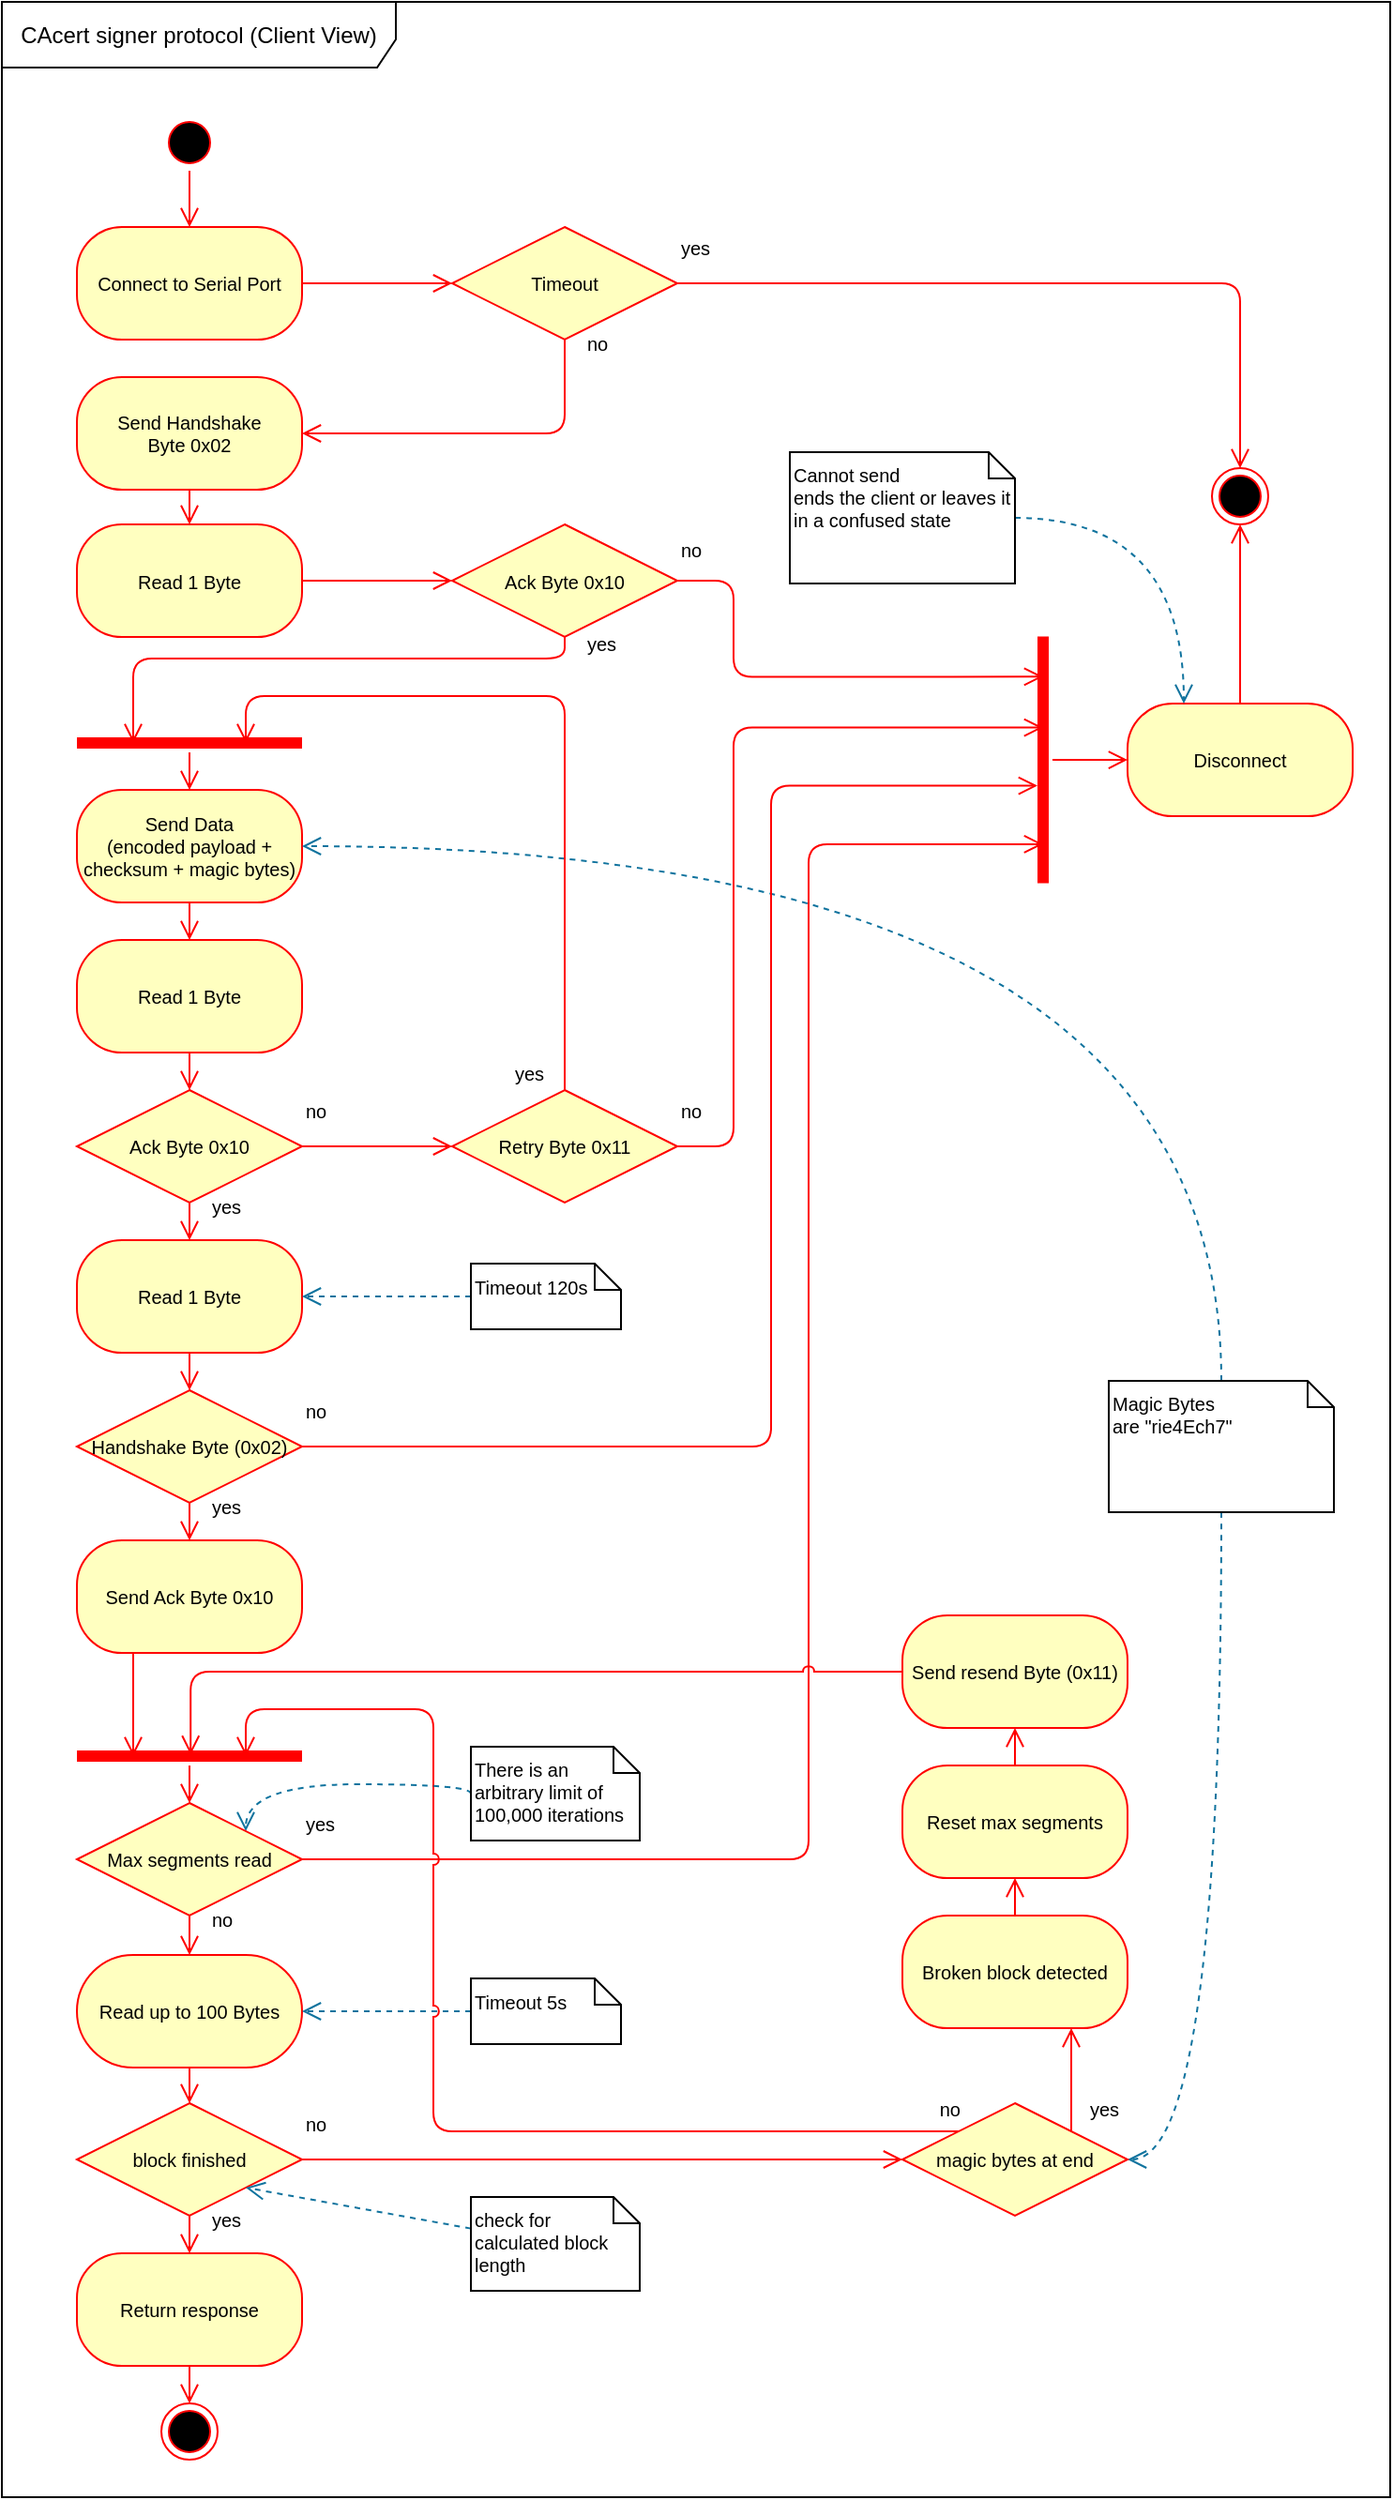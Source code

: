 <mxfile version="12.9.13" type="device" pages="2"><diagram name="Current Flow" id="58cdce13-f638-feb5-8d6f-7d28b1aa9fa0"><mxGraphModel dx="981" dy="588" grid="1" gridSize="10" guides="1" tooltips="1" connect="1" arrows="1" fold="1" page="1" pageScale="1" pageWidth="827" pageHeight="1400" background="#ffffff" math="0" shadow="0"><root><mxCell id="0"/><mxCell id="1" style="" parent="0"/><mxCell id="2a3bc250acf0617d-8" value="CAcert signer protocol (Client View)" style="shape=umlFrame;whiteSpace=wrap;html=1;rounded=1;shadow=0;comic=0;labelBackgroundColor=none;strokeWidth=1;fontFamily=Helvetica;fontSize=12;align=center;width=210;height=35;noLabel=0;fillColor=none;swimlaneFillColor=none;" parent="1" vertex="1"><mxGeometry x="40" y="40" width="740" height="1330" as="geometry"/></mxCell><object label="Diagram Elements" id="kUaXkiPn64vVeiOaqX90-1"><mxCell style="" parent="0"/></object><mxCell id="HayU0RZMYwP09rITYrXf-48" value="yes" style="edgeStyle=orthogonalEdgeStyle;html=1;align=left;verticalAlign=bottom;endArrow=open;endSize=8;strokeColor=#ff0000;shadow=0;entryX=0.842;entryY=0.5;entryDx=0;entryDy=0;entryPerimeter=0;fontFamily=Helvetica;fontSize=10;labelBorderColor=none;labelBackgroundColor=none;spacingTop=0;fontStyle=0;exitX=1;exitY=0.5;exitDx=0;exitDy=0;" edge="1" source="HayU0RZMYwP09rITYrXf-46" parent="kUaXkiPn64vVeiOaqX90-1" target="kUaXkiPn64vVeiOaqX90-56"><mxGeometry x="-0.402" y="270" relative="1" as="geometry"><mxPoint x="590" y="1550" as="targetPoint"/><Array as="points"><mxPoint x="470" y="1030"/><mxPoint x="470" y="489"/></Array><mxPoint as="offset"/></mxGeometry></mxCell><mxCell id="382b91b5511bd0f7-1" value="" style="ellipse;html=1;shape=startState;fillColor=#000000;strokeColor=#ff0000;rounded=1;shadow=0;comic=0;labelBackgroundColor=none;fontFamily=Helvetica;fontSize=10;fontColor=#000000;align=center;direction=south;labelBorderColor=none;spacingTop=0;verticalAlign=middle;" parent="kUaXkiPn64vVeiOaqX90-1" vertex="1"><mxGeometry x="125" y="100" width="30" height="30" as="geometry"/></mxCell><mxCell id="kUaXkiPn64vVeiOaqX90-35" style="edgeStyle=orthogonalEdgeStyle;rounded=1;orthogonalLoop=1;jettySize=auto;html=1;entryX=0;entryY=0.5;entryDx=0;entryDy=0;fontFamily=Helvetica;fontSize=10;align=left;strokeColor=#ff0000;labelBackgroundColor=none;endArrow=open;endSize=8;labelBorderColor=none;spacingTop=0;verticalAlign=middle;" edge="1" parent="kUaXkiPn64vVeiOaqX90-1" source="382b91b5511bd0f7-6" target="kUaXkiPn64vVeiOaqX90-32"><mxGeometry relative="1" as="geometry"><Array as="points"><mxPoint x="250" y="190"/><mxPoint x="250" y="190"/></Array></mxGeometry></mxCell><mxCell id="382b91b5511bd0f7-6" value="Connect to Serial Port" style="rounded=1;whiteSpace=wrap;html=1;arcSize=40;fillColor=#ffffc0;strokeColor=#ff0000;shadow=0;comic=0;labelBackgroundColor=none;fontFamily=Helvetica;fontSize=10;fontColor=#000000;align=center;labelBorderColor=none;spacingTop=0;verticalAlign=middle;" parent="kUaXkiPn64vVeiOaqX90-1" vertex="1"><mxGeometry x="80" y="160" width="120" height="60" as="geometry"/></mxCell><mxCell id="kUaXkiPn64vVeiOaqX90-37" style="edgeStyle=orthogonalEdgeStyle;rounded=1;orthogonalLoop=1;jettySize=auto;html=1;align=left;verticalAlign=middle;strokeColor=#ff0000;endArrow=open;endSize=8;fontFamily=Helvetica;fontSize=10;labelBorderColor=none;labelBackgroundColor=none;spacingTop=0;" edge="1" parent="kUaXkiPn64vVeiOaqX90-1" source="kUaXkiPn64vVeiOaqX90-6" target="kUaXkiPn64vVeiOaqX90-8"><mxGeometry relative="1" as="geometry"/></mxCell><mxCell id="kUaXkiPn64vVeiOaqX90-6" value="Send Handshake&lt;br style=&quot;font-size: 10px;&quot;&gt;Byte 0x02" style="rounded=1;whiteSpace=wrap;html=1;arcSize=40;fillColor=#ffffc0;strokeColor=#ff0000;shadow=0;comic=0;labelBackgroundColor=none;fontFamily=Helvetica;fontSize=10;fontColor=#000000;align=center;labelBorderColor=none;spacingTop=0;verticalAlign=middle;" vertex="1" parent="kUaXkiPn64vVeiOaqX90-1"><mxGeometry x="80" y="240" width="120" height="60" as="geometry"/></mxCell><mxCell id="kUaXkiPn64vVeiOaqX90-41" style="edgeStyle=orthogonalEdgeStyle;rounded=1;orthogonalLoop=1;jettySize=auto;html=1;align=left;verticalAlign=middle;strokeColor=#ff0000;endArrow=open;endSize=8;fontFamily=Helvetica;fontSize=10;labelBorderColor=none;labelBackgroundColor=none;spacingTop=0;" edge="1" parent="kUaXkiPn64vVeiOaqX90-1" source="kUaXkiPn64vVeiOaqX90-8" target="kUaXkiPn64vVeiOaqX90-44"><mxGeometry relative="1" as="geometry"><mxPoint x="360" y="530" as="targetPoint"/></mxGeometry></mxCell><mxCell id="kUaXkiPn64vVeiOaqX90-8" value="Read 1 Byte" style="rounded=1;whiteSpace=wrap;html=1;arcSize=40;fillColor=#ffffc0;strokeColor=#ff0000;shadow=0;comic=0;labelBackgroundColor=none;fontFamily=Helvetica;fontSize=10;fontColor=#000000;align=center;flipH=0;labelBorderColor=none;spacingTop=0;verticalAlign=middle;" vertex="1" parent="kUaXkiPn64vVeiOaqX90-1"><mxGeometry x="80" y="318.5" width="120" height="60" as="geometry"/></mxCell><mxCell id="kUaXkiPn64vVeiOaqX90-70" value="" style="edgeStyle=orthogonalEdgeStyle;rounded=1;orthogonalLoop=1;jettySize=auto;html=1;align=left;verticalAlign=middle;strokeColor=#ff0000;endArrow=open;endSize=8;fontFamily=Helvetica;fontSize=10;labelBorderColor=none;labelBackgroundColor=none;spacingTop=0;" edge="1" parent="kUaXkiPn64vVeiOaqX90-1" source="kUaXkiPn64vVeiOaqX90-22" target="kUaXkiPn64vVeiOaqX90-74"><mxGeometry relative="1" as="geometry"><mxPoint x="140" y="791.5" as="targetPoint"/></mxGeometry></mxCell><mxCell id="kUaXkiPn64vVeiOaqX90-22" value="Send Data&lt;br style=&quot;font-size: 10px;&quot;&gt;(encoded payload + checksum + magic bytes)" style="rounded=1;whiteSpace=wrap;html=1;arcSize=40;fillColor=#ffffc0;strokeColor=#ff0000;shadow=0;comic=0;labelBackgroundColor=none;fontFamily=Helvetica;fontSize=10;fontColor=#000000;align=center;labelBorderColor=none;spacingTop=0;verticalAlign=middle;" vertex="1" parent="kUaXkiPn64vVeiOaqX90-1"><mxGeometry x="80" y="460" width="120" height="60" as="geometry"/></mxCell><mxCell id="2a3bc250acf0617d-9" style="edgeStyle=orthogonalEdgeStyle;html=1;labelBackgroundColor=none;endArrow=open;endSize=8;strokeColor=#ff0000;fontFamily=Helvetica;fontSize=10;align=left;labelBorderColor=none;spacingTop=0;verticalAlign=middle;" parent="kUaXkiPn64vVeiOaqX90-1" source="382b91b5511bd0f7-1" target="382b91b5511bd0f7-6" edge="1"><mxGeometry relative="1" as="geometry"/></mxCell><mxCell id="kUaXkiPn64vVeiOaqX90-4" value="" style="ellipse;html=1;shape=endState;fillColor=#000000;strokeColor=#ff0000;shadow=0;comic=0;flipH=0;fontFamily=Helvetica;fontSize=10;labelBorderColor=none;labelBackgroundColor=none;spacingTop=0;verticalAlign=middle;" vertex="1" parent="kUaXkiPn64vVeiOaqX90-1"><mxGeometry x="685" y="288.5" width="30" height="30" as="geometry"/></mxCell><mxCell id="kUaXkiPn64vVeiOaqX90-21" style="edgeStyle=orthogonalEdgeStyle;rounded=0;orthogonalLoop=1;jettySize=auto;html=1;exitX=0.5;exitY=1;exitDx=0;exitDy=0;fontFamily=Helvetica;fontSize=10;labelBorderColor=none;labelBackgroundColor=none;spacingTop=0;verticalAlign=middle;" edge="1" parent="kUaXkiPn64vVeiOaqX90-1"><mxGeometry relative="1" as="geometry"><mxPoint x="670" y="630" as="sourcePoint"/><mxPoint x="670" y="630" as="targetPoint"/></mxGeometry></mxCell><mxCell id="kUaXkiPn64vVeiOaqX90-32" value="Timeout" style="rhombus;whiteSpace=wrap;html=1;fillColor=#ffffc0;strokeColor=#ff0000;shadow=0;comic=0;fontFamily=Helvetica;fontSize=10;labelBorderColor=none;labelBackgroundColor=none;spacingTop=0;verticalAlign=middle;" vertex="1" parent="kUaXkiPn64vVeiOaqX90-1"><mxGeometry x="280" y="160" width="120" height="60" as="geometry"/></mxCell><mxCell id="kUaXkiPn64vVeiOaqX90-33" value="no" style="edgeStyle=orthogonalEdgeStyle;html=1;align=left;verticalAlign=top;endArrow=open;endSize=8;strokeColor=#ff0000;exitX=0.5;exitY=1;exitDx=0;exitDy=0;fontFamily=Helvetica;fontSize=10;labelBorderColor=none;labelBackgroundColor=none;spacingTop=0;fontStyle=0;entryX=1;entryY=0.5;entryDx=0;entryDy=0;" edge="1" source="kUaXkiPn64vVeiOaqX90-32" parent="kUaXkiPn64vVeiOaqX90-1" target="kUaXkiPn64vVeiOaqX90-6"><mxGeometry x="-0.474" y="-61" relative="1" as="geometry"><mxPoint x="200" y="279" as="targetPoint"/><Array as="points"><mxPoint x="340" y="270"/></Array><mxPoint x="10" y="1" as="offset"/></mxGeometry></mxCell><mxCell id="kUaXkiPn64vVeiOaqX90-34" value="yes" style="edgeStyle=orthogonalEdgeStyle;html=1;align=left;verticalAlign=bottom;endArrow=open;endSize=8;strokeColor=#ff0000;entryX=0.5;entryY=0;entryDx=0;entryDy=0;fontFamily=Helvetica;fontSize=10;labelBorderColor=none;labelBackgroundColor=none;spacingTop=0;fontStyle=0" edge="1" source="kUaXkiPn64vVeiOaqX90-32" parent="kUaXkiPn64vVeiOaqX90-1" target="kUaXkiPn64vVeiOaqX90-4"><mxGeometry x="0.506" y="-300" relative="1" as="geometry"><mxPoint x="240" y="370" as="targetPoint"/><mxPoint y="-10" as="offset"/></mxGeometry></mxCell><mxCell id="kUaXkiPn64vVeiOaqX90-44" value="Ack Byte 0x10" style="rhombus;whiteSpace=wrap;html=1;fillColor=#ffffc0;strokeColor=#ff0000;shadow=0;comic=0;flipH=0;fontFamily=Helvetica;fontSize=10;labelBorderColor=none;labelBackgroundColor=none;spacingTop=0;verticalAlign=middle;" vertex="1" parent="kUaXkiPn64vVeiOaqX90-1"><mxGeometry x="280" y="318.5" width="120" height="60" as="geometry"/></mxCell><mxCell id="kUaXkiPn64vVeiOaqX90-45" value="no" style="edgeStyle=orthogonalEdgeStyle;html=1;align=left;verticalAlign=bottom;endArrow=open;endSize=8;strokeColor=#ff0000;entryX=0.163;entryY=0.5;entryDx=0;entryDy=0;jumpStyle=arc;entryPerimeter=0;exitX=1;exitY=0.5;exitDx=0;exitDy=0;fontFamily=Helvetica;fontSize=10;labelBorderColor=none;labelBackgroundColor=none;spacingTop=0;fontStyle=0" edge="1" source="kUaXkiPn64vVeiOaqX90-44" parent="kUaXkiPn64vVeiOaqX90-1" target="kUaXkiPn64vVeiOaqX90-56"><mxGeometry x="-0.756" y="-31" relative="1" as="geometry"><mxPoint x="540" y="550" as="targetPoint"/><mxPoint x="430" y="558.5" as="sourcePoint"/><Array as="points"><mxPoint x="430" y="348"/><mxPoint x="430" y="400"/></Array><mxPoint x="1" y="-8" as="offset"/></mxGeometry></mxCell><mxCell id="kUaXkiPn64vVeiOaqX90-46" value="yes" style="edgeStyle=orthogonalEdgeStyle;html=1;align=left;verticalAlign=top;endArrow=open;endSize=8;strokeColor=#ff0000;entryX=0.25;entryY=0.5;entryDx=0;entryDy=0;entryPerimeter=0;fontFamily=Helvetica;fontSize=10;labelBorderColor=none;labelBackgroundColor=none;spacingTop=0;fontStyle=0" edge="1" source="kUaXkiPn64vVeiOaqX90-44" parent="kUaXkiPn64vVeiOaqX90-1" target="HayU0RZMYwP09rITYrXf-1"><mxGeometry x="-0.92" y="-22" relative="1" as="geometry"><mxPoint x="400" y="630" as="targetPoint"/><mxPoint x="290" y="558.5" as="sourcePoint"/><Array as="points"><mxPoint x="340" y="390"/><mxPoint x="110" y="390"/></Array><mxPoint x="10" y="2" as="offset"/></mxGeometry></mxCell><mxCell id="kUaXkiPn64vVeiOaqX90-62" style="edgeStyle=orthogonalEdgeStyle;rounded=1;orthogonalLoop=1;jettySize=auto;html=1;align=left;verticalAlign=middle;strokeColor=#ff0000;endArrow=open;endSize=8;fontFamily=Helvetica;fontSize=10;labelBorderColor=none;labelBackgroundColor=none;spacingTop=0;exitX=0.5;exitY=0;exitDx=0;exitDy=0;" edge="1" parent="kUaXkiPn64vVeiOaqX90-1" source="kUaXkiPn64vVeiOaqX90-54" target="kUaXkiPn64vVeiOaqX90-4"><mxGeometry relative="1" as="geometry"><Array as="points"/></mxGeometry></mxCell><mxCell id="kUaXkiPn64vVeiOaqX90-54" value="Disconnect" style="rounded=1;whiteSpace=wrap;html=1;arcSize=40;fontColor=#000000;fillColor=#ffffc0;strokeColor=#ff0000;shadow=0;comic=0;flipH=0;fontFamily=Helvetica;fontSize=10;labelBorderColor=none;labelBackgroundColor=none;spacingTop=0;verticalAlign=middle;" vertex="1" parent="kUaXkiPn64vVeiOaqX90-1"><mxGeometry x="640" y="414" width="120" height="60" as="geometry"/></mxCell><mxCell id="kUaXkiPn64vVeiOaqX90-61" style="edgeStyle=orthogonalEdgeStyle;rounded=1;orthogonalLoop=1;jettySize=auto;html=1;align=left;verticalAlign=middle;strokeColor=#ff0000;endArrow=open;endSize=8;fontFamily=Helvetica;fontSize=10;labelBorderColor=none;labelBackgroundColor=none;spacingTop=0;" edge="1" parent="kUaXkiPn64vVeiOaqX90-1" source="kUaXkiPn64vVeiOaqX90-56" target="kUaXkiPn64vVeiOaqX90-54"><mxGeometry relative="1" as="geometry"/></mxCell><mxCell id="kUaXkiPn64vVeiOaqX90-56" value="" style="shape=line;html=1;strokeWidth=6;strokeColor=#ff0000;shadow=0;comic=0;fillColor=none;portConstraintRotation=0;direction=south;flipH=0;fontFamily=Helvetica;fontSize=10;labelBorderColor=none;labelBackgroundColor=none;spacingTop=0;verticalAlign=middle;" vertex="1" parent="kUaXkiPn64vVeiOaqX90-1"><mxGeometry x="590" y="378.25" width="10" height="131.5" as="geometry"/></mxCell><mxCell id="kUaXkiPn64vVeiOaqX90-111" style="edgeStyle=orthogonalEdgeStyle;curved=1;jumpStyle=arc;orthogonalLoop=1;jettySize=auto;html=1;entryX=0.5;entryY=0;entryDx=0;entryDy=0;labelBackgroundColor=none;endArrow=open;endSize=8;strokeColor=#ff0000;fontFamily=Helvetica;fontSize=10;align=left;verticalAlign=middle;labelBorderColor=none;spacingTop=0;" edge="1" parent="kUaXkiPn64vVeiOaqX90-1" source="kUaXkiPn64vVeiOaqX90-74" target="kUaXkiPn64vVeiOaqX90-101"><mxGeometry relative="1" as="geometry"/></mxCell><mxCell id="kUaXkiPn64vVeiOaqX90-74" value="Read 1 Byte" style="rounded=1;whiteSpace=wrap;html=1;fontColor=#000000;strokeColor=#ff0000;comic=0;fontFamily=Helvetica;labelBackgroundColor=none;align=center;shadow=0;fillColor=#ffffc0;arcSize=40;fontSize=10;labelBorderColor=none;spacingTop=0;verticalAlign=middle;" vertex="1" parent="kUaXkiPn64vVeiOaqX90-1"><mxGeometry x="80" y="540" width="120" height="60" as="geometry"/></mxCell><mxCell id="kUaXkiPn64vVeiOaqX90-93" style="edgeStyle=orthogonalEdgeStyle;orthogonalLoop=1;jettySize=auto;html=1;labelBackgroundColor=none;endArrow=open;endSize=8;strokeColor=#10739e;fontFamily=Helvetica;fontSize=10;align=left;curved=1;dashed=1;fillColor=#b1ddf0;labelBorderColor=none;spacingTop=0;verticalAlign=middle;entryX=0.25;entryY=0;entryDx=0;entryDy=0;" edge="1" parent="kUaXkiPn64vVeiOaqX90-1" source="kUaXkiPn64vVeiOaqX90-92" target="kUaXkiPn64vVeiOaqX90-54"><mxGeometry relative="1" as="geometry"><mxPoint x="600" y="420" as="targetPoint"/></mxGeometry></mxCell><mxCell id="kUaXkiPn64vVeiOaqX90-92" value="Cannot send &lt;br style=&quot;font-size: 10px;&quot;&gt;ends the client or leaves it in a confused state" style="shape=note;whiteSpace=wrap;html=1;size=14;verticalAlign=top;align=left;spacingTop=0;rounded=1;shadow=0;glass=0;comic=0;strokeColor=#000000;fillColor=#ffffff;gradientColor=#ffffff;fontFamily=Helvetica;fontSize=10;labelBorderColor=none;labelBackgroundColor=none;" vertex="1" parent="kUaXkiPn64vVeiOaqX90-1"><mxGeometry x="460" y="280" width="120" height="70" as="geometry"/></mxCell><mxCell id="HayU0RZMYwP09rITYrXf-56" style="edgeStyle=orthogonalEdgeStyle;jumpStyle=arc;orthogonalLoop=1;jettySize=auto;html=1;endArrow=open;endSize=8;strokeColor=#10739e;align=left;curved=1;dashed=1;fontFamily=Helvetica;fontSize=10;fillColor=#b1ddf0;labelBackgroundColor=none;entryX=1;entryY=0.5;entryDx=0;entryDy=0;labelBorderColor=none;spacingTop=0;verticalAlign=middle;exitX=0.5;exitY=0;exitDx=0;exitDy=0;exitPerimeter=0;" edge="1" parent="kUaXkiPn64vVeiOaqX90-1" source="kUaXkiPn64vVeiOaqX90-97" target="kUaXkiPn64vVeiOaqX90-22"><mxGeometry relative="1" as="geometry"><Array as="points"><mxPoint x="690" y="490"/></Array></mxGeometry></mxCell><mxCell id="HayU0RZMYwP09rITYrXf-57" style="edgeStyle=orthogonalEdgeStyle;jumpStyle=arc;orthogonalLoop=1;jettySize=auto;html=1;endArrow=open;endSize=8;strokeColor=#10739e;align=left;curved=1;dashed=1;fontFamily=Helvetica;fontSize=10;fillColor=#b1ddf0;labelBackgroundColor=none;entryX=1;entryY=0.5;entryDx=0;entryDy=0;labelBorderColor=none;spacingTop=0;verticalAlign=middle;exitX=0.5;exitY=1;exitDx=0;exitDy=0;exitPerimeter=0;" edge="1" parent="kUaXkiPn64vVeiOaqX90-1" source="kUaXkiPn64vVeiOaqX90-97" target="HayU0RZMYwP09rITYrXf-35"><mxGeometry relative="1" as="geometry"><Array as="points"><mxPoint x="690" y="1190"/></Array></mxGeometry></mxCell><mxCell id="kUaXkiPn64vVeiOaqX90-97" value="Magic Bytes&lt;br style=&quot;font-size: 10px;&quot;&gt;are &quot;rie4Ech7&quot;" style="shape=note;whiteSpace=wrap;html=1;size=14;verticalAlign=top;align=left;spacingTop=0;rounded=1;shadow=0;glass=0;comic=0;strokeColor=#000000;fillColor=#ffffff;gradientColor=#ffffff;fontFamily=Helvetica;fontSize=10;labelBorderColor=none;labelBackgroundColor=none;" vertex="1" parent="kUaXkiPn64vVeiOaqX90-1"><mxGeometry x="630" y="775" width="120" height="70" as="geometry"/></mxCell><mxCell id="kUaXkiPn64vVeiOaqX90-101" value="Ack Byte 0x10" style="rhombus;whiteSpace=wrap;html=1;fillColor=#ffffc0;strokeColor=#ff0000;shadow=0;comic=0;fontFamily=Helvetica;fontSize=10;labelBorderColor=none;labelBackgroundColor=none;spacingTop=0;verticalAlign=middle;" vertex="1" parent="kUaXkiPn64vVeiOaqX90-1"><mxGeometry x="80" y="620" width="120" height="60" as="geometry"/></mxCell><mxCell id="kUaXkiPn64vVeiOaqX90-115" value="yes" style="edgeStyle=orthogonalEdgeStyle;orthogonalLoop=1;jettySize=auto;html=1;endArrow=open;endSize=8;strokeColor=#ff0000;align=right;exitX=0.5;exitY=0;exitDx=0;exitDy=0;entryX=0.75;entryY=0.5;entryDx=0;entryDy=0;entryPerimeter=0;verticalAlign=bottom;fontFamily=Helvetica;fontSize=10;labelBorderColor=none;labelBackgroundColor=none;spacingTop=0;fontStyle=0" edge="1" parent="kUaXkiPn64vVeiOaqX90-1" source="kUaXkiPn64vVeiOaqX90-112" target="HayU0RZMYwP09rITYrXf-1"><mxGeometry x="0.086" y="210" relative="1" as="geometry"><mxPoint x="170" y="640" as="targetPoint"/><Array as="points"><mxPoint x="340" y="410"/><mxPoint x="170" y="410"/></Array><mxPoint as="offset"/></mxGeometry></mxCell><mxCell id="kUaXkiPn64vVeiOaqX90-116" value="no" style="edgeStyle=orthogonalEdgeStyle;orthogonalLoop=1;jettySize=auto;html=1;endArrow=open;endSize=8;strokeColor=#ff0000;align=left;exitX=1;exitY=0.5;exitDx=0;exitDy=0;entryX=0.369;entryY=0.5;entryDx=0;entryDy=0;entryPerimeter=0;verticalAlign=bottom;fontFamily=Helvetica;fontSize=10;labelBorderColor=none;labelBackgroundColor=none;spacingTop=0;fontStyle=0" edge="1" parent="kUaXkiPn64vVeiOaqX90-1" source="kUaXkiPn64vVeiOaqX90-112" target="kUaXkiPn64vVeiOaqX90-56"><mxGeometry x="-0.809" y="30" relative="1" as="geometry"><mxPoint x="764" y="380" as="targetPoint"/><Array as="points"><mxPoint x="430" y="650"/><mxPoint x="430" y="427"/></Array><mxPoint as="offset"/></mxGeometry></mxCell><mxCell id="kUaXkiPn64vVeiOaqX90-112" value="Retry Byte 0x11" style="rhombus;whiteSpace=wrap;html=1;fillColor=#ffffc0;strokeColor=#ff0000;shadow=0;comic=0;fontFamily=Helvetica;fontSize=10;labelBorderColor=none;labelBackgroundColor=none;spacingTop=0;verticalAlign=middle;" vertex="1" parent="kUaXkiPn64vVeiOaqX90-1"><mxGeometry x="280" y="620" width="120" height="60" as="geometry"/></mxCell><mxCell id="kUaXkiPn64vVeiOaqX90-102" value="no" style="edgeStyle=orthogonalEdgeStyle;html=1;align=left;verticalAlign=bottom;endArrow=open;endSize=8;strokeColor=#ff0000;labelBackgroundColor=none;fontFamily=Helvetica;fontSize=10;entryX=0;entryY=0.5;entryDx=0;entryDy=0;exitX=1;exitY=0.5;exitDx=0;exitDy=0;labelBorderColor=none;spacingTop=0;fontStyle=0" edge="1" source="kUaXkiPn64vVeiOaqX90-101" parent="kUaXkiPn64vVeiOaqX90-1" target="kUaXkiPn64vVeiOaqX90-112"><mxGeometry x="-1" y="10" relative="1" as="geometry"><mxPoint x="345" y="1064" as="targetPoint"/><Array as="points"/><mxPoint as="offset"/></mxGeometry></mxCell><mxCell id="kUaXkiPn64vVeiOaqX90-103" value="yes" style="edgeStyle=orthogonalEdgeStyle;html=1;align=left;verticalAlign=top;endArrow=open;endSize=8;strokeColor=#ff0000;labelBackgroundColor=none;fontFamily=Helvetica;fontSize=10;labelBorderColor=none;spacingTop=0;fontStyle=0;exitX=0.5;exitY=1;exitDx=0;exitDy=0;" edge="1" source="kUaXkiPn64vVeiOaqX90-101" parent="kUaXkiPn64vVeiOaqX90-1" target="HayU0RZMYwP09rITYrXf-12"><mxGeometry x="-1" y="14" relative="1" as="geometry"><mxPoint x="140" y="810" as="targetPoint"/><Array as="points"/><mxPoint x="-4" y="-10" as="offset"/></mxGeometry></mxCell><mxCell id="HayU0RZMYwP09rITYrXf-1" value="" style="shape=line;html=1;strokeWidth=6;strokeColor=#ff0000;rounded=1;shadow=0;glass=0;comic=0;fillColor=#ffffff;gradientColor=#ffffff;fontFamily=Helvetica;fontSize=10;labelBorderColor=none;labelBackgroundColor=none;spacingTop=0;verticalAlign=middle;" vertex="1" parent="kUaXkiPn64vVeiOaqX90-1"><mxGeometry x="80" y="430" width="120" height="10" as="geometry"/></mxCell><mxCell id="HayU0RZMYwP09rITYrXf-2" value="" style="edgeStyle=orthogonalEdgeStyle;html=1;verticalAlign=middle;endArrow=open;endSize=8;strokeColor=#ff0000;align=left;entryX=0.5;entryY=0;entryDx=0;entryDy=0;fontFamily=Helvetica;fontSize=10;labelBorderColor=none;labelBackgroundColor=none;spacingTop=0;" edge="1" source="HayU0RZMYwP09rITYrXf-1" parent="kUaXkiPn64vVeiOaqX90-1" target="kUaXkiPn64vVeiOaqX90-22"><mxGeometry relative="1" as="geometry"><mxPoint x="210" y="620" as="targetPoint"/><mxPoint x="140" y="437" as="sourcePoint"/></mxGeometry></mxCell><mxCell id="HayU0RZMYwP09rITYrXf-12" value="Read 1 Byte" style="rounded=1;whiteSpace=wrap;html=1;arcSize=40;fontColor=#000000;fillColor=#ffffc0;strokeColor=#ff0000;shadow=0;glass=0;comic=0;fontFamily=Helvetica;fontSize=10;labelBorderColor=none;labelBackgroundColor=none;spacingTop=0;verticalAlign=middle;" vertex="1" parent="kUaXkiPn64vVeiOaqX90-1"><mxGeometry x="80" y="700" width="120" height="60" as="geometry"/></mxCell><mxCell id="HayU0RZMYwP09rITYrXf-13" value="" style="edgeStyle=orthogonalEdgeStyle;html=1;verticalAlign=middle;endArrow=open;endSize=8;strokeColor=#ff0000;align=left;entryX=0.5;entryY=0;entryDx=0;entryDy=0;fontFamily=Helvetica;fontSize=10;labelBorderColor=none;labelBackgroundColor=none;spacingTop=0;" edge="1" source="HayU0RZMYwP09rITYrXf-12" parent="kUaXkiPn64vVeiOaqX90-1" target="HayU0RZMYwP09rITYrXf-16"><mxGeometry relative="1" as="geometry"><mxPoint x="585" y="910" as="targetPoint"/><mxPoint x="140" y="910" as="sourcePoint"/><Array as="points"/></mxGeometry></mxCell><mxCell id="HayU0RZMYwP09rITYrXf-16" value="Handshake Byte (0x02)" style="rhombus;whiteSpace=wrap;html=1;fillColor=#ffffc0;strokeColor=#ff0000;shadow=0;comic=0;fontFamily=Helvetica;fontSize=10;labelBorderColor=none;labelBackgroundColor=none;spacingTop=0;verticalAlign=middle;" vertex="1" parent="kUaXkiPn64vVeiOaqX90-1"><mxGeometry x="80" y="780" width="120" height="60" as="geometry"/></mxCell><mxCell id="HayU0RZMYwP09rITYrXf-17" value="no" style="edgeStyle=orthogonalEdgeStyle;html=1;align=left;verticalAlign=bottom;endArrow=open;endSize=8;strokeColor=#ff0000;entryX=0.605;entryY=0.8;entryDx=0;entryDy=0;entryPerimeter=0;fontFamily=Helvetica;fontSize=10;labelBorderColor=none;labelBackgroundColor=none;spacingTop=0;fontStyle=0" edge="1" source="HayU0RZMYwP09rITYrXf-16" parent="kUaXkiPn64vVeiOaqX90-1" target="kUaXkiPn64vVeiOaqX90-56"><mxGeometry x="-0.301" y="250" relative="1" as="geometry"><mxPoint x="765" y="410" as="targetPoint"/><Array as="points"><mxPoint x="450" y="810"/><mxPoint x="450" y="458"/></Array><mxPoint as="offset"/></mxGeometry></mxCell><mxCell id="HayU0RZMYwP09rITYrXf-18" value="yes" style="edgeStyle=orthogonalEdgeStyle;html=1;align=left;verticalAlign=top;endArrow=open;endSize=8;strokeColor=#ff0000;fontFamily=Helvetica;fontSize=10;labelBorderColor=none;labelBackgroundColor=none;spacingTop=0;fontStyle=0" edge="1" source="HayU0RZMYwP09rITYrXf-16" parent="kUaXkiPn64vVeiOaqX90-1" target="HayU0RZMYwP09rITYrXf-19"><mxGeometry x="-1" y="14" relative="1" as="geometry"><mxPoint x="340" y="1020" as="targetPoint"/><mxPoint x="-4" y="-10" as="offset"/></mxGeometry></mxCell><mxCell id="HayU0RZMYwP09rITYrXf-27" value="" style="edgeStyle=orthogonalEdgeStyle;orthogonalLoop=1;jettySize=auto;html=1;shadow=0;endArrow=open;endSize=8;strokeColor=#ff0000;align=left;entryX=0.25;entryY=0.5;entryDx=0;entryDy=0;entryPerimeter=0;exitX=0.25;exitY=1;exitDx=0;exitDy=0;verticalAlign=middle;fontFamily=Helvetica;fontSize=10;labelBorderColor=none;labelBackgroundColor=none;spacingTop=0;" edge="1" parent="kUaXkiPn64vVeiOaqX90-1" source="HayU0RZMYwP09rITYrXf-19" target="HayU0RZMYwP09rITYrXf-38"><mxGeometry relative="1" as="geometry"/></mxCell><mxCell id="HayU0RZMYwP09rITYrXf-19" value="Send Ack Byte 0x10" style="rounded=1;whiteSpace=wrap;html=1;arcSize=40;fontColor=#000000;fillColor=#ffffc0;strokeColor=#ff0000;shadow=0;glass=0;comic=0;fontFamily=Helvetica;fontSize=10;labelBorderColor=none;labelBackgroundColor=none;spacingTop=0;verticalAlign=middle;" vertex="1" parent="kUaXkiPn64vVeiOaqX90-1"><mxGeometry x="80" y="860" width="120" height="60" as="geometry"/></mxCell><mxCell id="HayU0RZMYwP09rITYrXf-29" value="" style="edgeStyle=orthogonalEdgeStyle;orthogonalLoop=1;jettySize=auto;html=1;shadow=0;endArrow=open;endSize=8;strokeColor=#ff0000;align=left;verticalAlign=middle;fontFamily=Helvetica;fontSize=10;labelBorderColor=none;labelBackgroundColor=none;spacingTop=0;" edge="1" parent="kUaXkiPn64vVeiOaqX90-1" source="HayU0RZMYwP09rITYrXf-26" target="HayU0RZMYwP09rITYrXf-30"><mxGeometry relative="1" as="geometry"><mxPoint x="150" y="1376" as="targetPoint"/></mxGeometry></mxCell><mxCell id="HayU0RZMYwP09rITYrXf-26" value="Read up to 100 Bytes" style="rounded=1;whiteSpace=wrap;html=1;arcSize=50;fontColor=#000000;fillColor=#ffffc0;strokeColor=#ff0000;shadow=0;glass=0;comic=0;fontFamily=Helvetica;fontSize=10;labelBorderColor=none;labelBackgroundColor=none;spacingTop=0;verticalAlign=middle;" vertex="1" parent="kUaXkiPn64vVeiOaqX90-1"><mxGeometry x="80" y="1081" width="120" height="60" as="geometry"/></mxCell><mxCell id="HayU0RZMYwP09rITYrXf-23" style="orthogonalLoop=1;jettySize=auto;html=1;dashed=1;endArrow=open;endSize=8;strokeColor=#10739e;align=left;fontFamily=Helvetica;fontSize=10;fillColor=#b1ddf0;labelBackgroundColor=none;labelBorderColor=none;spacingTop=0;verticalAlign=middle;" edge="1" parent="kUaXkiPn64vVeiOaqX90-1" source="HayU0RZMYwP09rITYrXf-22" target="HayU0RZMYwP09rITYrXf-26"><mxGeometry relative="1" as="geometry"><mxPoint x="330" y="1176" as="targetPoint"/></mxGeometry></mxCell><mxCell id="HayU0RZMYwP09rITYrXf-22" value="Timeout 5s" style="shape=note;whiteSpace=wrap;html=1;size=14;verticalAlign=top;align=left;spacingTop=0;rounded=1;shadow=0;glass=0;comic=0;strokeColor=#000000;fillColor=#ffffff;gradientColor=#ffffff;fontFamily=Helvetica;fontSize=10;labelBorderColor=none;labelBackgroundColor=none;" vertex="1" parent="kUaXkiPn64vVeiOaqX90-1"><mxGeometry x="290" y="1093.5" width="80" height="35" as="geometry"/></mxCell><mxCell id="HayU0RZMYwP09rITYrXf-25" style="edgeStyle=orthogonalEdgeStyle;orthogonalLoop=1;jettySize=auto;html=1;dashed=1;endArrow=open;endSize=8;strokeColor=#10739e;align=left;fontFamily=Helvetica;fontSize=10;fillColor=#b1ddf0;labelBackgroundColor=none;labelBorderColor=none;spacingTop=0;verticalAlign=middle;" edge="1" parent="kUaXkiPn64vVeiOaqX90-1" source="HayU0RZMYwP09rITYrXf-24" target="HayU0RZMYwP09rITYrXf-12"><mxGeometry relative="1" as="geometry"/></mxCell><mxCell id="HayU0RZMYwP09rITYrXf-24" value="Timeout 120s" style="shape=note;whiteSpace=wrap;html=1;size=14;verticalAlign=top;align=left;spacingTop=0;rounded=1;shadow=0;glass=0;comic=0;strokeColor=#000000;fillColor=#ffffff;gradientColor=#ffffff;fontFamily=Helvetica;fontSize=10;labelBorderColor=none;labelBackgroundColor=none;" vertex="1" parent="kUaXkiPn64vVeiOaqX90-1"><mxGeometry x="290" y="712.5" width="80" height="35" as="geometry"/></mxCell><mxCell id="HayU0RZMYwP09rITYrXf-30" value="block finished" style="rhombus;whiteSpace=wrap;html=1;fillColor=#ffffc0;strokeColor=#ff0000;shadow=0;comic=0;fontFamily=Helvetica;fontSize=10;labelBorderColor=none;labelBackgroundColor=none;spacingTop=0;verticalAlign=middle;" vertex="1" parent="kUaXkiPn64vVeiOaqX90-1"><mxGeometry x="80" y="1160" width="120" height="60" as="geometry"/></mxCell><mxCell id="HayU0RZMYwP09rITYrXf-31" value="no" style="edgeStyle=orthogonalEdgeStyle;html=1;align=left;verticalAlign=bottom;endArrow=open;endSize=8;strokeColor=#ff0000;shadow=0;exitX=1;exitY=0.5;exitDx=0;exitDy=0;entryX=0;entryY=0.5;entryDx=0;entryDy=0;fontFamily=Helvetica;fontSize=10;labelBorderColor=none;labelBackgroundColor=none;spacingTop=0;fontStyle=0" edge="1" source="HayU0RZMYwP09rITYrXf-30" parent="kUaXkiPn64vVeiOaqX90-1" target="HayU0RZMYwP09rITYrXf-35"><mxGeometry x="-1" y="10" relative="1" as="geometry"><mxPoint x="680" y="1380" as="targetPoint"/><mxPoint x="190" y="1450" as="sourcePoint"/><Array as="points"/><mxPoint as="offset"/></mxGeometry></mxCell><mxCell id="HayU0RZMYwP09rITYrXf-34" style="orthogonalLoop=1;jettySize=auto;html=1;entryX=1;entryY=1;entryDx=0;entryDy=0;dashed=1;endArrow=open;endSize=8;strokeColor=#10739e;align=left;fontFamily=Helvetica;fontSize=10;fillColor=#b1ddf0;labelBackgroundColor=none;labelBorderColor=none;spacingTop=0;verticalAlign=middle;" edge="1" parent="kUaXkiPn64vVeiOaqX90-1" source="HayU0RZMYwP09rITYrXf-33" target="HayU0RZMYwP09rITYrXf-30"><mxGeometry relative="1" as="geometry"/></mxCell><mxCell id="HayU0RZMYwP09rITYrXf-33" value="check for calculated block length" style="shape=note;whiteSpace=wrap;html=1;size=14;verticalAlign=top;align=left;spacingTop=0;rounded=1;shadow=0;glass=0;comic=0;strokeColor=#000000;fillColor=#ffffff;gradientColor=#ffffff;fontFamily=Helvetica;fontSize=10;labelBorderColor=none;labelBackgroundColor=none;" vertex="1" parent="kUaXkiPn64vVeiOaqX90-1"><mxGeometry x="290" y="1210" width="90" height="50" as="geometry"/></mxCell><mxCell id="HayU0RZMYwP09rITYrXf-35" value="magic bytes at end" style="rhombus;whiteSpace=wrap;html=1;fillColor=#ffffc0;strokeColor=#ff0000;shadow=0;comic=0;fontFamily=Helvetica;fontSize=10;labelBorderColor=none;labelBackgroundColor=none;spacingTop=0;verticalAlign=middle;" vertex="1" parent="kUaXkiPn64vVeiOaqX90-1"><mxGeometry x="520" y="1160" width="120" height="60" as="geometry"/></mxCell><mxCell id="HayU0RZMYwP09rITYrXf-36" value="no" style="edgeStyle=orthogonalEdgeStyle;html=1;align=right;verticalAlign=bottom;endArrow=open;endSize=8;strokeColor=#ff0000;shadow=0;entryX=0.75;entryY=0.5;entryDx=0;entryDy=0;entryPerimeter=0;jumpStyle=arc;exitX=0;exitY=0;exitDx=0;exitDy=0;fontFamily=Helvetica;fontSize=10;labelBorderColor=none;labelBackgroundColor=none;spacingTop=0;fontStyle=0;spacing=0;" edge="1" source="HayU0RZMYwP09rITYrXf-35" parent="kUaXkiPn64vVeiOaqX90-1" target="HayU0RZMYwP09rITYrXf-38"><mxGeometry x="-0.095" y="-280" relative="1" as="geometry"><mxPoint x="450" y="1390" as="targetPoint"/><Array as="points"><mxPoint x="270" y="1175"/><mxPoint x="270" y="950"/><mxPoint x="170" y="950"/></Array><mxPoint as="offset"/></mxGeometry></mxCell><mxCell id="HayU0RZMYwP09rITYrXf-37" value="yes" style="edgeStyle=orthogonalEdgeStyle;align=left;verticalAlign=bottom;endArrow=open;endSize=8;strokeColor=#ff0000;shadow=0;entryX=0.75;entryY=1;entryDx=0;entryDy=0;spacing=0;html=1;horizontal=1;exitX=1;exitY=0;exitDx=0;exitDy=0;fontFamily=Helvetica;fontSize=10;labelBorderColor=none;labelBackgroundColor=none;spacingTop=0;fontStyle=0" edge="1" source="HayU0RZMYwP09rITYrXf-35" parent="kUaXkiPn64vVeiOaqX90-1" target="HayU0RZMYwP09rITYrXf-40"><mxGeometry x="-0.818" y="-10" relative="1" as="geometry"><mxPoint x="320" y="1566" as="targetPoint"/><Array as="points"/><mxPoint as="offset"/></mxGeometry></mxCell><mxCell id="HayU0RZMYwP09rITYrXf-62" style="edgeStyle=orthogonalEdgeStyle;curved=1;jumpStyle=arc;orthogonalLoop=1;jettySize=auto;html=1;entryX=0.5;entryY=0;entryDx=0;entryDy=0;shadow=0;labelBackgroundColor=none;endArrow=open;endSize=8;strokeColor=#ff0000;fontFamily=Helvetica;fontSize=10;align=left;labelBorderColor=none;spacingTop=0;" edge="1" parent="kUaXkiPn64vVeiOaqX90-1" source="HayU0RZMYwP09rITYrXf-38" target="HayU0RZMYwP09rITYrXf-46"><mxGeometry relative="1" as="geometry"/></mxCell><mxCell id="HayU0RZMYwP09rITYrXf-38" value="" style="shape=line;html=1;strokeWidth=6;strokeColor=#ff0000;rounded=1;shadow=0;glass=0;comic=0;fillColor=#ffffff;gradientColor=#ffffff;fontFamily=Helvetica;fontSize=10;labelBorderColor=none;labelBackgroundColor=none;spacingTop=0;verticalAlign=middle;" vertex="1" parent="kUaXkiPn64vVeiOaqX90-1"><mxGeometry x="80" y="970" width="120" height="10" as="geometry"/></mxCell><mxCell id="HayU0RZMYwP09rITYrXf-41" value="" style="edgeStyle=orthogonalEdgeStyle;html=1;verticalAlign=middle;endArrow=open;endSize=8;strokeColor=#ff0000;shadow=0;align=left;entryX=0.5;entryY=1;entryDx=0;entryDy=0;fontFamily=Helvetica;fontSize=10;labelBorderColor=none;labelBackgroundColor=none;spacingTop=0;exitX=0.5;exitY=0;exitDx=0;exitDy=0;" edge="1" source="HayU0RZMYwP09rITYrXf-40" parent="kUaXkiPn64vVeiOaqX90-1" target="HayU0RZMYwP09rITYrXf-51"><mxGeometry relative="1" as="geometry"><mxPoint x="530" y="1456" as="targetPoint"/><mxPoint x="680" y="1290" as="sourcePoint"/><Array as="points"><mxPoint x="580" y="1050"/><mxPoint x="580" y="1050"/></Array></mxGeometry></mxCell><mxCell id="HayU0RZMYwP09rITYrXf-43" value="Send resend Byte (0x11)" style="rounded=1;whiteSpace=wrap;html=1;arcSize=40;fontColor=#000000;fillColor=#ffffc0;strokeColor=#ff0000;shadow=0;glass=0;comic=0;fontFamily=Helvetica;fontSize=10;labelBorderColor=none;labelBackgroundColor=none;spacingTop=0;verticalAlign=middle;" vertex="1" parent="kUaXkiPn64vVeiOaqX90-1"><mxGeometry x="520" y="900" width="120" height="60" as="geometry"/></mxCell><mxCell id="HayU0RZMYwP09rITYrXf-44" value="" style="edgeStyle=orthogonalEdgeStyle;html=1;verticalAlign=middle;endArrow=open;endSize=8;strokeColor=#ff0000;shadow=0;align=left;jumpStyle=arc;exitX=0;exitY=0.5;exitDx=0;exitDy=0;fontFamily=Helvetica;fontSize=10;labelBorderColor=none;labelBackgroundColor=none;spacingTop=0;entryX=0.505;entryY=0.422;entryDx=0;entryDy=0;entryPerimeter=0;" edge="1" source="HayU0RZMYwP09rITYrXf-43" parent="kUaXkiPn64vVeiOaqX90-1" target="HayU0RZMYwP09rITYrXf-38"><mxGeometry relative="1" as="geometry"><mxPoint x="520" y="1670" as="targetPoint"/><Array as="points"><mxPoint x="141" y="930"/></Array></mxGeometry></mxCell><mxCell id="HayU0RZMYwP09rITYrXf-47" value="no" style="edgeStyle=orthogonalEdgeStyle;html=1;align=left;verticalAlign=top;endArrow=open;endSize=8;strokeColor=#ff0000;shadow=0;entryX=0.5;entryY=0;entryDx=0;entryDy=0;exitX=0.5;exitY=1;exitDx=0;exitDy=0;fontFamily=Helvetica;fontSize=10;labelBorderColor=none;labelBackgroundColor=none;spacingTop=0;fontStyle=0" edge="1" source="HayU0RZMYwP09rITYrXf-46" parent="kUaXkiPn64vVeiOaqX90-1" target="HayU0RZMYwP09rITYrXf-26"><mxGeometry x="-1" y="14" relative="1" as="geometry"><mxPoint x="140" y="1270" as="targetPoint"/><Array as="points"/><mxPoint x="-4" y="-10" as="offset"/></mxGeometry></mxCell><mxCell id="HayU0RZMYwP09rITYrXf-51" value="Reset max segments" style="rounded=1;whiteSpace=wrap;html=1;arcSize=40;fontColor=#000000;fillColor=#ffffc0;strokeColor=#ff0000;shadow=0;glass=0;comic=0;fontFamily=Helvetica;fontSize=10;labelBorderColor=none;labelBackgroundColor=none;spacingTop=0;verticalAlign=middle;" vertex="1" parent="kUaXkiPn64vVeiOaqX90-1"><mxGeometry x="520" y="980" width="120" height="60" as="geometry"/></mxCell><mxCell id="HayU0RZMYwP09rITYrXf-52" value="" style="edgeStyle=orthogonalEdgeStyle;html=1;verticalAlign=middle;endArrow=open;endSize=8;strokeColor=#ff0000;shadow=0;align=left;entryX=0.5;entryY=1;entryDx=0;entryDy=0;fontFamily=Helvetica;fontSize=10;labelBorderColor=none;labelBackgroundColor=none;spacingTop=0;" edge="1" source="HayU0RZMYwP09rITYrXf-51" parent="kUaXkiPn64vVeiOaqX90-1" target="HayU0RZMYwP09rITYrXf-43"><mxGeometry relative="1" as="geometry"><mxPoint x="530" y="1546" as="targetPoint"/></mxGeometry></mxCell><mxCell id="HayU0RZMYwP09rITYrXf-65" style="edgeStyle=orthogonalEdgeStyle;curved=1;jumpStyle=arc;orthogonalLoop=1;jettySize=auto;html=1;shadow=0;labelBackgroundColor=none;endArrow=open;endSize=8;strokeColor=#ff0000;fontFamily=Helvetica;fontSize=10;align=left;fontStyle=0;verticalAlign=top;labelBorderColor=none;spacingTop=0;" edge="1" parent="kUaXkiPn64vVeiOaqX90-1" source="HayU0RZMYwP09rITYrXf-54" target="HayU0RZMYwP09rITYrXf-53"><mxGeometry relative="1" as="geometry"/></mxCell><mxCell id="HayU0RZMYwP09rITYrXf-54" value="Return response" style="rounded=1;whiteSpace=wrap;html=1;arcSize=40;fontColor=#000000;fillColor=#ffffc0;strokeColor=#ff0000;fontFamily=Helvetica;fontSize=10;labelBorderColor=none;labelBackgroundColor=none;spacingTop=0;verticalAlign=middle;" vertex="1" parent="kUaXkiPn64vVeiOaqX90-1"><mxGeometry x="80" y="1240" width="120" height="60" as="geometry"/></mxCell><mxCell id="HayU0RZMYwP09rITYrXf-40" value="Broken block detected" style="rounded=1;whiteSpace=wrap;html=1;arcSize=40;fontColor=#000000;fillColor=#ffffc0;strokeColor=#ff0000;shadow=0;glass=0;comic=0;fontFamily=Helvetica;fontSize=10;labelBorderColor=none;labelBackgroundColor=none;spacingTop=0;verticalAlign=middle;" vertex="1" parent="kUaXkiPn64vVeiOaqX90-1"><mxGeometry x="520" y="1060" width="120" height="60" as="geometry"/></mxCell><mxCell id="HayU0RZMYwP09rITYrXf-60" style="edgeStyle=orthogonalEdgeStyle;curved=1;jumpStyle=arc;orthogonalLoop=1;jettySize=auto;html=1;entryX=1;entryY=0;entryDx=0;entryDy=0;endArrow=open;endSize=8;strokeColor=#10739e;align=left;dashed=1;fontFamily=Helvetica;fontSize=10;fillColor=#b1ddf0;labelBackgroundColor=none;labelBorderColor=none;spacingTop=0;verticalAlign=middle;exitX=0;exitY=0.5;exitDx=0;exitDy=0;exitPerimeter=0;" edge="1" parent="kUaXkiPn64vVeiOaqX90-1" source="HayU0RZMYwP09rITYrXf-59" target="HayU0RZMYwP09rITYrXf-46"><mxGeometry relative="1" as="geometry"><Array as="points"><mxPoint x="290" y="990"/><mxPoint x="170" y="990"/></Array></mxGeometry></mxCell><mxCell id="HayU0RZMYwP09rITYrXf-59" value="There is an arbitrary limit of 100,000 iterations" style="shape=note;whiteSpace=wrap;html=1;size=14;verticalAlign=top;align=left;spacingTop=0;rounded=1;shadow=0;glass=0;comic=0;strokeColor=#000000;fillColor=#ffffff;gradientColor=#ffffff;fontFamily=Helvetica;fontSize=10;labelBorderColor=none;labelBackgroundColor=none;" vertex="1" parent="kUaXkiPn64vVeiOaqX90-1"><mxGeometry x="290" y="970" width="90" height="50" as="geometry"/></mxCell><mxCell id="HayU0RZMYwP09rITYrXf-46" value="Max segments read" style="rhombus;whiteSpace=wrap;html=1;fillColor=#ffffc0;strokeColor=#ff0000;shadow=0;comic=0;fontFamily=Helvetica;fontSize=10;labelBorderColor=none;labelBackgroundColor=none;spacingTop=0;verticalAlign=middle;" vertex="1" parent="kUaXkiPn64vVeiOaqX90-1"><mxGeometry x="80" y="1000" width="120" height="60" as="geometry"/></mxCell><mxCell id="HayU0RZMYwP09rITYrXf-53" value="" style="ellipse;html=1;shape=endState;fillColor=#000000;strokeColor=#ff0000;rounded=1;shadow=0;glass=0;comic=0;fontFamily=Helvetica;fontSize=10;labelBorderColor=none;labelBackgroundColor=none;spacingTop=0;verticalAlign=middle;" vertex="1" parent="kUaXkiPn64vVeiOaqX90-1"><mxGeometry x="125" y="1320" width="30" height="30" as="geometry"/></mxCell><mxCell id="HayU0RZMYwP09rITYrXf-64" value="yes" style="edgeStyle=orthogonalEdgeStyle;html=1;align=left;verticalAlign=top;endArrow=open;endSize=8;strokeColor=#ff0000;shadow=0;entryX=0.5;entryY=0;entryDx=0;entryDy=0;exitX=0.5;exitY=1;exitDx=0;exitDy=0;fontFamily=Helvetica;fontSize=10;labelBorderColor=none;labelBackgroundColor=none;spacingTop=0;fontStyle=0" edge="1" parent="kUaXkiPn64vVeiOaqX90-1" source="HayU0RZMYwP09rITYrXf-30" target="HayU0RZMYwP09rITYrXf-54"><mxGeometry x="-1" y="14" relative="1" as="geometry"><mxPoint x="140" y="1240" as="targetPoint"/><mxPoint x="140" y="1220" as="sourcePoint"/><Array as="points"/><mxPoint x="-4" y="-10" as="offset"/></mxGeometry></mxCell></root></mxGraphModel></diagram><diagram name="Suggested new flow" id="4Kbr9ezy5kQ-9kqsuQDV"><mxGraphModel dx="1422" dy="852" grid="1" gridSize="10" guides="1" tooltips="1" connect="1" arrows="1" fold="1" page="1" pageScale="1" pageWidth="1169" pageHeight="827" background="#ffffff" math="0" shadow="0"><root><mxCell id="3GWSTitJ1eZG-Y1iGsBm-0"/><mxCell id="3GWSTitJ1eZG-Y1iGsBm-1" style="locked=1;" parent="3GWSTitJ1eZG-Y1iGsBm-0"/><mxCell id="3GWSTitJ1eZG-Y1iGsBm-2" value="CAcert signer protocol (Client View)" style="shape=umlFrame;whiteSpace=wrap;html=1;rounded=1;shadow=0;comic=0;labelBackgroundColor=none;strokeWidth=1;fontFamily=Verdana;fontSize=12;align=center;width=210;height=35;noLabel=0;fillColor=none;swimlaneFillColor=none;" vertex="1" parent="3GWSTitJ1eZG-Y1iGsBm-1"><mxGeometry x="60" y="41" width="1060" height="1259" as="geometry"/></mxCell><object label="Diagram Elements" id="3GWSTitJ1eZG-Y1iGsBm-3"><mxCell style="" parent="3GWSTitJ1eZG-Y1iGsBm-0"/></object><mxCell id="3GWSTitJ1eZG-Y1iGsBm-4" value="" style="ellipse;html=1;shape=startState;fillColor=#000000;strokeColor=#ff0000;rounded=1;shadow=0;comic=0;labelBackgroundColor=none;fontFamily=Verdana;fontSize=12;fontColor=#000000;align=center;direction=south;" vertex="1" parent="3GWSTitJ1eZG-Y1iGsBm-3"><mxGeometry x="125" y="100" width="30" height="30" as="geometry"/></mxCell><mxCell id="3GWSTitJ1eZG-Y1iGsBm-5" style="edgeStyle=orthogonalEdgeStyle;rounded=1;orthogonalLoop=1;jettySize=auto;html=1;entryX=0;entryY=0.5;entryDx=0;entryDy=0;fontFamily=Verdana;fontSize=12;align=left;strokeColor=#ff0000;labelBackgroundColor=none;endArrow=open;endSize=8;" edge="1" parent="3GWSTitJ1eZG-Y1iGsBm-3" source="3GWSTitJ1eZG-Y1iGsBm-6" target="3GWSTitJ1eZG-Y1iGsBm-18"><mxGeometry relative="1" as="geometry"/></mxCell><mxCell id="3GWSTitJ1eZG-Y1iGsBm-6" value="Connect to Serial Port" style="rounded=1;whiteSpace=wrap;html=1;arcSize=40;fillColor=#ffffc0;strokeColor=#ff0000;shadow=0;comic=0;labelBackgroundColor=none;fontFamily=Helvetica;fontSize=12;fontColor=#000000;align=center;" vertex="1" parent="3GWSTitJ1eZG-Y1iGsBm-3"><mxGeometry x="80" y="170" width="120" height="57" as="geometry"/></mxCell><mxCell id="3GWSTitJ1eZG-Y1iGsBm-7" style="edgeStyle=orthogonalEdgeStyle;rounded=1;orthogonalLoop=1;jettySize=auto;html=1;align=left;verticalAlign=top;strokeColor=#ff0000;endArrow=open;endSize=8;" edge="1" parent="3GWSTitJ1eZG-Y1iGsBm-3" source="3GWSTitJ1eZG-Y1iGsBm-8" target="3GWSTitJ1eZG-Y1iGsBm-10"><mxGeometry relative="1" as="geometry"/></mxCell><mxCell id="3GWSTitJ1eZG-Y1iGsBm-8" value="Send Handshake&lt;br&gt;Byte 0x02" style="rounded=1;whiteSpace=wrap;html=1;arcSize=40;fillColor=#ffffc0;strokeColor=#ff0000;shadow=0;comic=0;labelBackgroundColor=none;fontFamily=Helvetica;fontSize=12;fontColor=#000000;align=center;" vertex="1" parent="3GWSTitJ1eZG-Y1iGsBm-3"><mxGeometry x="80" y="290" width="120" height="57" as="geometry"/></mxCell><mxCell id="3GWSTitJ1eZG-Y1iGsBm-9" style="edgeStyle=orthogonalEdgeStyle;rounded=1;orthogonalLoop=1;jettySize=auto;html=1;entryX=0;entryY=0.5;entryDx=0;entryDy=0;align=left;verticalAlign=top;strokeColor=#ff0000;endArrow=open;endSize=8;" edge="1" parent="3GWSTitJ1eZG-Y1iGsBm-3" source="3GWSTitJ1eZG-Y1iGsBm-10" target="3GWSTitJ1eZG-Y1iGsBm-23"><mxGeometry relative="1" as="geometry"/></mxCell><mxCell id="3GWSTitJ1eZG-Y1iGsBm-10" value="Read 1 Byte" style="rounded=1;whiteSpace=wrap;html=1;arcSize=40;fillColor=#ffffc0;strokeColor=#ff0000;shadow=0;comic=0;labelBackgroundColor=none;fontFamily=Helvetica;fontSize=12;fontColor=#000000;align=center;" vertex="1" parent="3GWSTitJ1eZG-Y1iGsBm-3"><mxGeometry x="80" y="414" width="120" height="57" as="geometry"/></mxCell><mxCell id="3GWSTitJ1eZG-Y1iGsBm-11" value="" style="edgeStyle=orthogonalEdgeStyle;rounded=1;orthogonalLoop=1;jettySize=auto;html=1;align=left;verticalAlign=top;strokeColor=#ff0000;endArrow=open;endSize=8;" edge="1" parent="3GWSTitJ1eZG-Y1iGsBm-3" source="3GWSTitJ1eZG-Y1iGsBm-12" target="3GWSTitJ1eZG-Y1iGsBm-39"><mxGeometry relative="1" as="geometry"><mxPoint x="140" y="791.5" as="targetPoint"/></mxGeometry></mxCell><mxCell id="3GWSTitJ1eZG-Y1iGsBm-12" value="Send Data" style="rounded=1;whiteSpace=wrap;html=1;arcSize=40;fillColor=#ffffc0;strokeColor=#ff0000;shadow=0;comic=0;labelBackgroundColor=none;fontFamily=Helvetica;fontSize=12;fontColor=#000000;align=center;" vertex="1" parent="3GWSTitJ1eZG-Y1iGsBm-3"><mxGeometry x="80" y="650" width="120" height="57" as="geometry"/></mxCell><mxCell id="3GWSTitJ1eZG-Y1iGsBm-13" style="edgeStyle=orthogonalEdgeStyle;html=1;labelBackgroundColor=none;endArrow=open;endSize=8;strokeColor=#ff0000;fontFamily=Verdana;fontSize=12;align=left;" edge="1" parent="3GWSTitJ1eZG-Y1iGsBm-3" source="3GWSTitJ1eZG-Y1iGsBm-4" target="3GWSTitJ1eZG-Y1iGsBm-6"><mxGeometry relative="1" as="geometry"/></mxCell><mxCell id="3GWSTitJ1eZG-Y1iGsBm-14" value="" style="ellipse;html=1;shape=endState;fillColor=#000000;strokeColor=#ff0000;shadow=0;comic=0;" vertex="1" parent="3GWSTitJ1eZG-Y1iGsBm-3"><mxGeometry x="1050" y="493.5" width="30" height="30" as="geometry"/></mxCell><mxCell id="3GWSTitJ1eZG-Y1iGsBm-15" style="edgeStyle=orthogonalEdgeStyle;rounded=1;orthogonalLoop=1;jettySize=auto;html=1;entryX=0.5;entryY=0;entryDx=0;entryDy=0;align=left;verticalAlign=top;strokeColor=#ff0000;endArrow=open;endSize=8;" edge="1" parent="3GWSTitJ1eZG-Y1iGsBm-3" source="3GWSTitJ1eZG-Y1iGsBm-16" target="3GWSTitJ1eZG-Y1iGsBm-29"><mxGeometry relative="1" as="geometry"/></mxCell><mxCell id="3GWSTitJ1eZG-Y1iGsBm-16" value="Read until Timeout" style="rounded=1;whiteSpace=wrap;html=1;arcSize=40;fontColor=#000000;fillColor=#ffffc0;strokeColor=#ff0000;shadow=0;comic=0;fontFamily=Helvetica;labelBackgroundColor=none;" vertex="1" parent="3GWSTitJ1eZG-Y1iGsBm-3"><mxGeometry x="540" y="533.5" width="120" height="57" as="geometry"/></mxCell><mxCell id="3GWSTitJ1eZG-Y1iGsBm-17" style="edgeStyle=orthogonalEdgeStyle;rounded=0;orthogonalLoop=1;jettySize=auto;html=1;exitX=0.5;exitY=1;exitDx=0;exitDy=0;" edge="1" parent="3GWSTitJ1eZG-Y1iGsBm-3"><mxGeometry relative="1" as="geometry"><mxPoint x="670" y="630" as="sourcePoint"/><mxPoint x="670" y="630" as="targetPoint"/></mxGeometry></mxCell><mxCell id="3GWSTitJ1eZG-Y1iGsBm-18" value="Timeout" style="rhombus;whiteSpace=wrap;html=1;fillColor=#ffffc0;strokeColor=#ff0000;shadow=0;comic=0;" vertex="1" parent="3GWSTitJ1eZG-Y1iGsBm-3"><mxGeometry x="290" y="173.5" width="140" height="50" as="geometry"/></mxCell><mxCell id="3GWSTitJ1eZG-Y1iGsBm-19" value="no" style="edgeStyle=orthogonalEdgeStyle;html=1;align=left;verticalAlign=bottom;endArrow=open;endSize=8;strokeColor=#ff0000;exitX=0.5;exitY=1;exitDx=0;exitDy=0;" edge="1" parent="3GWSTitJ1eZG-Y1iGsBm-3" source="3GWSTitJ1eZG-Y1iGsBm-18" target="3GWSTitJ1eZG-Y1iGsBm-8"><mxGeometry x="-0.871" y="10" relative="1" as="geometry"><mxPoint x="380" y="290" as="targetPoint"/><Array as="points"><mxPoint x="360" y="320"/></Array><mxPoint as="offset"/></mxGeometry></mxCell><mxCell id="3GWSTitJ1eZG-Y1iGsBm-20" value="yes" style="edgeStyle=orthogonalEdgeStyle;html=1;align=left;verticalAlign=top;endArrow=open;endSize=8;strokeColor=#ff0000;entryX=0.5;entryY=0;entryDx=0;entryDy=0;" edge="1" parent="3GWSTitJ1eZG-Y1iGsBm-3" source="3GWSTitJ1eZG-Y1iGsBm-18" target="3GWSTitJ1eZG-Y1iGsBm-14"><mxGeometry x="-1" relative="1" as="geometry"><mxPoint x="240" y="370" as="targetPoint"/></mxGeometry></mxCell><mxCell id="3GWSTitJ1eZG-Y1iGsBm-21" value="no" style="edgeStyle=orthogonalEdgeStyle;rounded=1;orthogonalLoop=1;jettySize=auto;html=1;entryX=0.5;entryY=0;entryDx=0;entryDy=0;align=left;verticalAlign=bottom;strokeColor=#ff0000;endArrow=open;endSize=8;" edge="1" parent="3GWSTitJ1eZG-Y1iGsBm-3" source="3GWSTitJ1eZG-Y1iGsBm-23" target="3GWSTitJ1eZG-Y1iGsBm-25"><mxGeometry relative="1" as="geometry"/></mxCell><mxCell id="3GWSTitJ1eZG-Y1iGsBm-22" value="yes" style="edgeStyle=orthogonalEdgeStyle;rounded=1;orthogonalLoop=1;jettySize=auto;html=1;entryX=0.198;entryY=0.6;entryDx=0;entryDy=0;entryPerimeter=0;align=left;verticalAlign=top;strokeColor=#ff0000;endArrow=open;endSize=8;exitX=1;exitY=0.5;exitDx=0;exitDy=0;" edge="1" parent="3GWSTitJ1eZG-Y1iGsBm-3" source="3GWSTitJ1eZG-Y1iGsBm-23" target="3GWSTitJ1eZG-Y1iGsBm-37"><mxGeometry x="-0.934" y="20" relative="1" as="geometry"><Array as="points"><mxPoint x="420" y="459"/></Array><mxPoint as="offset"/></mxGeometry></mxCell><mxCell id="3GWSTitJ1eZG-Y1iGsBm-23" value="Timeout" style="rhombus;whiteSpace=wrap;html=1;fillColor=#ffffc0;strokeColor=#ff0000;shadow=0;comic=0;" vertex="1" parent="3GWSTitJ1eZG-Y1iGsBm-3"><mxGeometry x="290" y="417.5" width="140" height="50" as="geometry"/></mxCell><mxCell id="3GWSTitJ1eZG-Y1iGsBm-24" style="edgeStyle=orthogonalEdgeStyle;jumpStyle=arc;orthogonalLoop=1;jettySize=auto;html=1;entryX=0;entryY=0.5;entryDx=0;entryDy=0;labelBackgroundColor=none;endArrow=open;endSize=8;strokeColor=#ff0000;fontFamily=Verdana;fontSize=12;align=left;exitX=1;exitY=1;exitDx=0;exitDy=0;dashed=1;" edge="1" parent="3GWSTitJ1eZG-Y1iGsBm-3" source="3GWSTitJ1eZG-Y1iGsBm-25" target="3GWSTitJ1eZG-Y1iGsBm-16"><mxGeometry relative="1" as="geometry"/></mxCell><mxCell id="3GWSTitJ1eZG-Y1iGsBm-25" value="Ack Byte 0x10" style="rhombus;whiteSpace=wrap;html=1;fillColor=#ffffc0;strokeColor=#ff0000;shadow=0;comic=0;" vertex="1" parent="3GWSTitJ1eZG-Y1iGsBm-3"><mxGeometry x="290" y="537" width="140" height="50" as="geometry"/></mxCell><mxCell id="3GWSTitJ1eZG-Y1iGsBm-26" value="no" style="edgeStyle=orthogonalEdgeStyle;html=1;align=left;verticalAlign=top;endArrow=open;endSize=8;strokeColor=#ff0000;entryX=0;entryY=0.5;entryDx=0;entryDy=0;jumpStyle=arc;exitX=1;exitY=0;exitDx=0;exitDy=0;" edge="1" parent="3GWSTitJ1eZG-Y1iGsBm-3" source="3GWSTitJ1eZG-Y1iGsBm-25" target="3GWSTitJ1eZG-Y1iGsBm-40"><mxGeometry x="-0.324" y="88" relative="1" as="geometry"><mxPoint x="540" y="550" as="targetPoint"/><mxPoint x="1" as="offset"/></mxGeometry></mxCell><mxCell id="3GWSTitJ1eZG-Y1iGsBm-27" value="yes" style="edgeStyle=orthogonalEdgeStyle;html=1;align=left;verticalAlign=top;endArrow=open;endSize=8;strokeColor=#ff0000;entryX=0.5;entryY=0;entryDx=0;entryDy=0;" edge="1" parent="3GWSTitJ1eZG-Y1iGsBm-3" source="3GWSTitJ1eZG-Y1iGsBm-25" target="3GWSTitJ1eZG-Y1iGsBm-12"><mxGeometry x="-0.782" y="-25" relative="1" as="geometry"><mxPoint x="400" y="630" as="targetPoint"/><mxPoint as="offset"/></mxGeometry></mxCell><mxCell id="3GWSTitJ1eZG-Y1iGsBm-28" value="no" style="edgeStyle=orthogonalEdgeStyle;rounded=1;orthogonalLoop=1;jettySize=auto;html=1;entryX=0.884;entryY=0.4;entryDx=0;entryDy=0;entryPerimeter=0;align=left;verticalAlign=top;strokeColor=#ff0000;endArrow=open;endSize=8;exitX=1;exitY=0.5;exitDx=0;exitDy=0;" edge="1" parent="3GWSTitJ1eZG-Y1iGsBm-3" source="3GWSTitJ1eZG-Y1iGsBm-29" target="3GWSTitJ1eZG-Y1iGsBm-37"><mxGeometry x="-0.331" y="60" relative="1" as="geometry"><Array as="points"><mxPoint x="710" y="699"/><mxPoint x="710" y="571"/></Array><mxPoint as="offset"/></mxGeometry></mxCell><mxCell id="3GWSTitJ1eZG-Y1iGsBm-29" value="Magic Bytes at End" style="rhombus;whiteSpace=wrap;html=1;fillColor=#ffffc0;strokeColor=#ff0000;shadow=0;comic=0;" vertex="1" parent="3GWSTitJ1eZG-Y1iGsBm-3"><mxGeometry x="530" y="673.5" width="140" height="50" as="geometry"/></mxCell><mxCell id="3GWSTitJ1eZG-Y1iGsBm-30" value="yes" style="edgeStyle=orthogonalEdgeStyle;html=1;align=left;verticalAlign=top;endArrow=open;endSize=8;strokeColor=#ff0000;" edge="1" parent="3GWSTitJ1eZG-Y1iGsBm-3" source="3GWSTitJ1eZG-Y1iGsBm-29" target="3GWSTitJ1eZG-Y1iGsBm-32"><mxGeometry x="-1" y="-30" relative="1" as="geometry"><mxPoint x="570" y="773" as="targetPoint"/><Array as="points"/><mxPoint as="offset"/></mxGeometry></mxCell><mxCell id="3GWSTitJ1eZG-Y1iGsBm-31" value="" style="edgeStyle=orthogonalEdgeStyle;rounded=1;orthogonalLoop=1;jettySize=auto;html=1;align=left;verticalAlign=top;strokeColor=#ff0000;endArrow=open;endSize=8;" edge="1" parent="3GWSTitJ1eZG-Y1iGsBm-3" source="3GWSTitJ1eZG-Y1iGsBm-32" target="3GWSTitJ1eZG-Y1iGsBm-33"><mxGeometry relative="1" as="geometry"/></mxCell><mxCell id="3GWSTitJ1eZG-Y1iGsBm-32" value="Send Nack Byte" style="rounded=1;whiteSpace=wrap;html=1;arcSize=40;fontColor=#000000;fillColor=#ffffc0;strokeColor=#ff0000;shadow=0;comic=0;" vertex="1" parent="3GWSTitJ1eZG-Y1iGsBm-3"><mxGeometry x="540" y="793" width="120" height="57" as="geometry"/></mxCell><mxCell id="3GWSTitJ1eZG-Y1iGsBm-33" value="Read Response" style="rounded=1;whiteSpace=wrap;html=1;arcSize=40;fontColor=#000000;fillColor=#ffffc0;strokeColor=#ff0000;shadow=0;comic=0;backgroundOutline=0;" vertex="1" parent="3GWSTitJ1eZG-Y1iGsBm-3"><mxGeometry x="540" y="893" width="120" height="57" as="geometry"/></mxCell><mxCell id="3GWSTitJ1eZG-Y1iGsBm-34" style="edgeStyle=orthogonalEdgeStyle;rounded=1;orthogonalLoop=1;jettySize=auto;html=1;align=left;verticalAlign=top;strokeColor=#ff0000;endArrow=open;endSize=8;" edge="1" parent="3GWSTitJ1eZG-Y1iGsBm-3" source="3GWSTitJ1eZG-Y1iGsBm-35" target="3GWSTitJ1eZG-Y1iGsBm-14"><mxGeometry relative="1" as="geometry"/></mxCell><mxCell id="3GWSTitJ1eZG-Y1iGsBm-35" value="Disconnect" style="rounded=1;whiteSpace=wrap;html=1;arcSize=40;fontColor=#000000;fillColor=#ffffc0;strokeColor=#ff0000;shadow=0;comic=0;" vertex="1" parent="3GWSTitJ1eZG-Y1iGsBm-3"><mxGeometry x="860" y="480" width="120" height="57" as="geometry"/></mxCell><mxCell id="3GWSTitJ1eZG-Y1iGsBm-36" style="edgeStyle=orthogonalEdgeStyle;rounded=1;orthogonalLoop=1;jettySize=auto;html=1;align=left;verticalAlign=top;strokeColor=#ff0000;endArrow=open;endSize=8;" edge="1" parent="3GWSTitJ1eZG-Y1iGsBm-3" source="3GWSTitJ1eZG-Y1iGsBm-37" target="3GWSTitJ1eZG-Y1iGsBm-35"><mxGeometry relative="1" as="geometry"/></mxCell><mxCell id="3GWSTitJ1eZG-Y1iGsBm-37" value="" style="shape=line;html=1;strokeWidth=6;strokeColor=#ff0000;shadow=0;comic=0;fillColor=none;portConstraintRotation=0;direction=south;" vertex="1" parent="3GWSTitJ1eZG-Y1iGsBm-3"><mxGeometry x="770" y="426.5" width="10" height="164" as="geometry"/></mxCell><mxCell id="3GWSTitJ1eZG-Y1iGsBm-38" style="edgeStyle=orthogonalEdgeStyle;curved=1;jumpStyle=arc;orthogonalLoop=1;jettySize=auto;html=1;entryX=0.5;entryY=0;entryDx=0;entryDy=0;labelBackgroundColor=#ffffff;endArrow=open;endSize=8;strokeColor=#ff0000;fontFamily=Helvetica;fontSize=11;align=left;verticalAlign=top;" edge="1" parent="3GWSTitJ1eZG-Y1iGsBm-3" source="3GWSTitJ1eZG-Y1iGsBm-39" target="3GWSTitJ1eZG-Y1iGsBm-47"><mxGeometry relative="1" as="geometry"/></mxCell><mxCell id="3GWSTitJ1eZG-Y1iGsBm-39" value="Read 1 Byte" style="rounded=1;whiteSpace=wrap;html=1;fontColor=#000000;strokeColor=#ff0000;comic=0;fontFamily=Helvetica;labelBackgroundColor=none;align=center;shadow=0;fillColor=#ffffc0;arcSize=40;" vertex="1" parent="3GWSTitJ1eZG-Y1iGsBm-3"><mxGeometry x="80" y="770" width="120" height="57" as="geometry"/></mxCell><mxCell id="3GWSTitJ1eZG-Y1iGsBm-40" value="C" style="ellipse;html=1;shape=endState;fillColor=#000000;strokeColor=#ff0000;rounded=1;shadow=0;glass=0;comic=0;" vertex="1" parent="3GWSTitJ1eZG-Y1iGsBm-3"><mxGeometry x="555" y="310" width="30" height="30" as="geometry"/></mxCell><mxCell id="3GWSTitJ1eZG-Y1iGsBm-41" style="edgeStyle=orthogonalEdgeStyle;orthogonalLoop=1;jettySize=auto;html=1;labelBackgroundColor=none;endArrow=open;endSize=8;strokeColor=#10739e;fontFamily=Verdana;fontSize=12;align=left;curved=1;dashed=1;fillColor=#b1ddf0;" edge="1" parent="3GWSTitJ1eZG-Y1iGsBm-3" source="3GWSTitJ1eZG-Y1iGsBm-42"><mxGeometry relative="1" as="geometry"><mxPoint x="490" y="410" as="targetPoint"/></mxGeometry></mxCell><mxCell id="3GWSTitJ1eZG-Y1iGsBm-42" value="Cannot send ends the client or leaves it in a confused state" style="shape=note;whiteSpace=wrap;html=1;size=14;verticalAlign=top;align=left;spacingTop=-6;rounded=1;shadow=0;glass=0;comic=0;strokeColor=#000000;fillColor=#ffffff;gradientColor=#ffffff;" vertex="1" parent="3GWSTitJ1eZG-Y1iGsBm-3"><mxGeometry x="610" y="340" width="90" height="70" as="geometry"/></mxCell><mxCell id="3GWSTitJ1eZG-Y1iGsBm-43" style="edgeStyle=orthogonalEdgeStyle;jumpStyle=arc;orthogonalLoop=1;jettySize=auto;html=1;labelBackgroundColor=none;endArrow=open;endSize=8;strokeColor=#10739e;fontFamily=Verdana;fontSize=12;align=left;fillColor=#b1ddf0;dashed=1;" edge="1" parent="3GWSTitJ1eZG-Y1iGsBm-3" source="3GWSTitJ1eZG-Y1iGsBm-44"><mxGeometry relative="1" as="geometry"><mxPoint x="460" y="580" as="targetPoint"/></mxGeometry></mxCell><mxCell id="3GWSTitJ1eZG-Y1iGsBm-44" value="suggested alternative for more robust handling" style="shape=note;whiteSpace=wrap;html=1;size=14;verticalAlign=top;align=left;spacingTop=-6;rounded=1;shadow=0;glass=0;comic=0;strokeColor=#000000;fillColor=#ffffff;gradientColor=#ffffff;" vertex="1" parent="3GWSTitJ1eZG-Y1iGsBm-3"><mxGeometry x="410" y="620" width="100" height="70" as="geometry"/></mxCell><mxCell id="3GWSTitJ1eZG-Y1iGsBm-45" style="edgeStyle=orthogonalEdgeStyle;curved=1;jumpStyle=arc;orthogonalLoop=1;jettySize=auto;html=1;entryX=1;entryY=1;entryDx=0;entryDy=0;dashed=1;labelBackgroundColor=none;endArrow=open;endSize=8;strokeColor=#10739e;fontFamily=Verdana;fontSize=12;align=left;fillColor=#b1ddf0;" edge="1" parent="3GWSTitJ1eZG-Y1iGsBm-3" source="3GWSTitJ1eZG-Y1iGsBm-46" target="3GWSTitJ1eZG-Y1iGsBm-29"><mxGeometry relative="1" as="geometry"/></mxCell><mxCell id="3GWSTitJ1eZG-Y1iGsBm-46" value="Magic Bytes&lt;br&gt;are &quot;rie4Ech7&quot;" style="shape=note;whiteSpace=wrap;html=1;size=14;verticalAlign=top;align=left;spacingTop=-6;rounded=1;shadow=0;glass=0;comic=0;strokeColor=#000000;fillColor=#ffffff;gradientColor=#ffffff;" vertex="1" parent="3GWSTitJ1eZG-Y1iGsBm-3"><mxGeometry x="770" y="757" width="100" height="70" as="geometry"/></mxCell><mxCell id="3GWSTitJ1eZG-Y1iGsBm-47" value="Ack Byte 0x10" style="rhombus;whiteSpace=wrap;html=1;fillColor=#ffffc0;strokeColor=#ff0000;shadow=0;comic=0;" vertex="1" parent="3GWSTitJ1eZG-Y1iGsBm-3"><mxGeometry x="70" y="896.5" width="140" height="50" as="geometry"/></mxCell><mxCell id="3GWSTitJ1eZG-Y1iGsBm-48" value="yes" style="edgeStyle=orthogonalEdgeStyle;orthogonalLoop=1;jettySize=auto;html=1;entryX=1;entryY=0.5;entryDx=0;entryDy=0;endArrow=open;endSize=8;strokeColor=#ff0000;align=left;exitX=0.5;exitY=0;exitDx=0;exitDy=0;" edge="1" parent="3GWSTitJ1eZG-Y1iGsBm-3" source="3GWSTitJ1eZG-Y1iGsBm-50" target="3GWSTitJ1eZG-Y1iGsBm-12"><mxGeometry x="-0.936" y="-10" relative="1" as="geometry"><mxPoint as="offset"/></mxGeometry></mxCell><mxCell id="3GWSTitJ1eZG-Y1iGsBm-49" value="no" style="edgeStyle=orthogonalEdgeStyle;orthogonalLoop=1;jettySize=auto;html=1;entryX=0.46;entryY=0.6;entryDx=0;entryDy=0;entryPerimeter=0;endArrow=open;endSize=8;strokeColor=#ff0000;align=left;" edge="1" parent="3GWSTitJ1eZG-Y1iGsBm-3" source="3GWSTitJ1eZG-Y1iGsBm-50" target="3GWSTitJ1eZG-Y1iGsBm-37"><mxGeometry x="-0.974" y="-13" relative="1" as="geometry"><Array as="points"><mxPoint x="520" y="937"/><mxPoint x="520" y="502"/></Array><mxPoint as="offset"/></mxGeometry></mxCell><mxCell id="3GWSTitJ1eZG-Y1iGsBm-50" value="Retry Byte 0x11" style="rhombus;whiteSpace=wrap;html=1;fillColor=#ffffc0;strokeColor=#ff0000;shadow=0;comic=0;" vertex="1" parent="3GWSTitJ1eZG-Y1iGsBm-3"><mxGeometry x="290" y="896.5" width="140" height="50" as="geometry"/></mxCell><mxCell id="3GWSTitJ1eZG-Y1iGsBm-51" value="no" style="edgeStyle=orthogonalEdgeStyle;html=1;align=left;verticalAlign=top;endArrow=open;endSize=8;strokeColor=#ff0000;labelBackgroundColor=#ffffff;fontFamily=Helvetica;fontSize=11;entryX=0;entryY=0.5;entryDx=0;entryDy=0;exitX=1;exitY=0.5;exitDx=0;exitDy=0;" edge="1" parent="3GWSTitJ1eZG-Y1iGsBm-3" source="3GWSTitJ1eZG-Y1iGsBm-47" target="3GWSTitJ1eZG-Y1iGsBm-50"><mxGeometry x="-1" relative="1" as="geometry"><mxPoint x="345" y="1064" as="targetPoint"/><Array as="points"/></mxGeometry></mxCell><mxCell id="3GWSTitJ1eZG-Y1iGsBm-52" value="yes" style="edgeStyle=orthogonalEdgeStyle;html=1;align=left;verticalAlign=top;endArrow=open;endSize=8;strokeColor=#ff0000;labelBackgroundColor=#ffffff;fontFamily=Helvetica;fontSize=11;" edge="1" parent="3GWSTitJ1eZG-Y1iGsBm-3" source="3GWSTitJ1eZG-Y1iGsBm-47" target="3GWSTitJ1eZG-Y1iGsBm-53"><mxGeometry x="-1" relative="1" as="geometry"><mxPoint x="120" y="1012" as="targetPoint"/></mxGeometry></mxCell><mxCell id="3GWSTitJ1eZG-Y1iGsBm-53" value="Return Success" style="rounded=1;whiteSpace=wrap;html=1;arcSize=40;fontColor=#000000;fillColor=#ffffc0;strokeColor=#ff0000;shadow=0;comic=0;backgroundOutline=0;" vertex="1" parent="3GWSTitJ1eZG-Y1iGsBm-3"><mxGeometry x="80" y="1010" width="120" height="57" as="geometry"/></mxCell><mxCell id="3GWSTitJ1eZG-Y1iGsBm-54" style="edgeStyle=orthogonalEdgeStyle;curved=1;jumpStyle=arc;orthogonalLoop=1;jettySize=auto;html=1;dashed=1;labelBackgroundColor=none;endArrow=open;endSize=8;strokeColor=#ff0000;fontFamily=Verdana;fontSize=12;align=left;" edge="1" parent="3GWSTitJ1eZG-Y1iGsBm-3" source="3GWSTitJ1eZG-Y1iGsBm-55" target="3GWSTitJ1eZG-Y1iGsBm-53"><mxGeometry relative="1" as="geometry"/></mxCell><mxCell id="3GWSTitJ1eZG-Y1iGsBm-55" value="Continue with reading the response" style="shape=note;whiteSpace=wrap;html=1;size=14;verticalAlign=top;align=left;spacingTop=-6;rounded=1;shadow=0;glass=0;comic=0;strokeColor=#000000;fillColor=#ffffff;gradientColor=#ffffff;" vertex="1" parent="3GWSTitJ1eZG-Y1iGsBm-3"><mxGeometry x="240" y="1090" width="100" height="70" as="geometry"/></mxCell></root></mxGraphModel></diagram></mxfile>